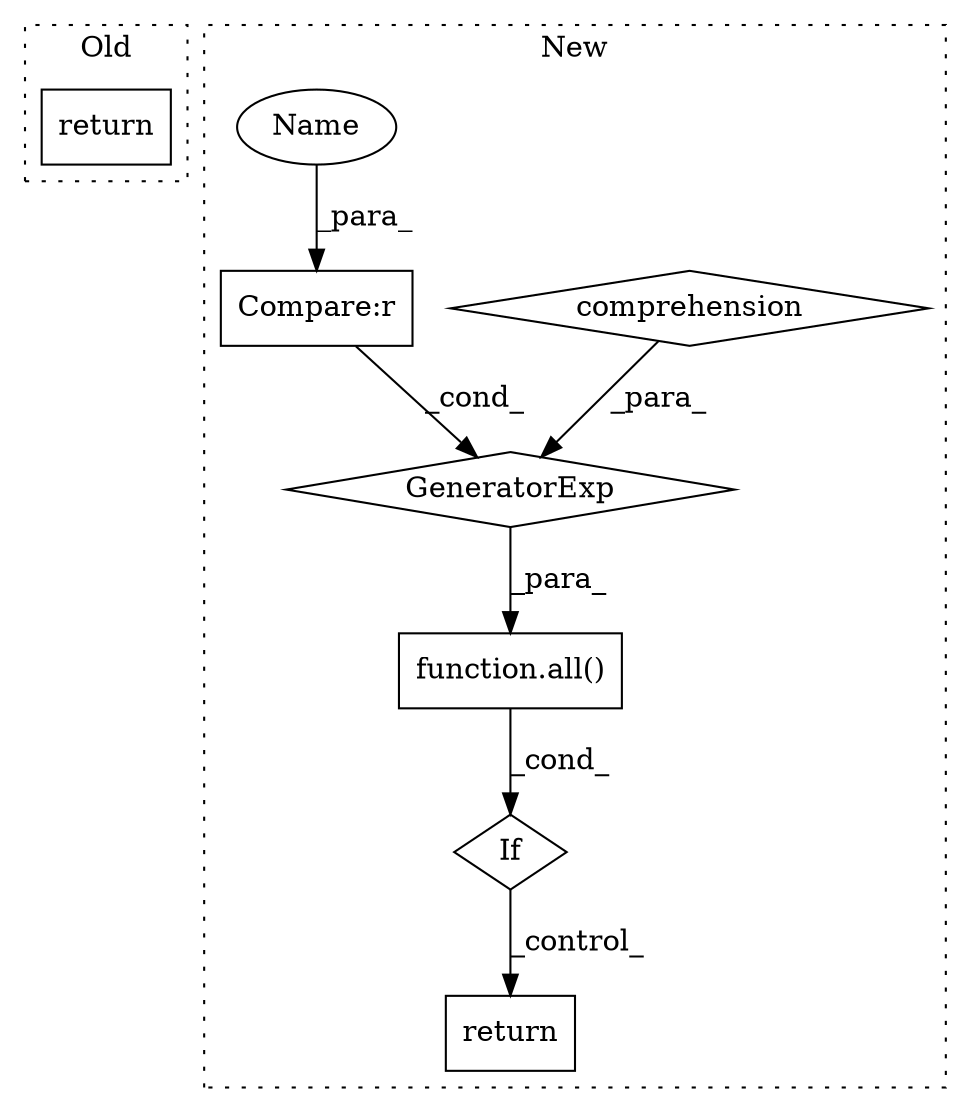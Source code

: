 digraph G {
subgraph cluster0 {
1 [label="return" a="93" s="1777" l="7" shape="box"];
label = "Old";
style="dotted";
}
subgraph cluster1 {
2 [label="function.all()" a="75" s="1941,1949" l="4,155" shape="box"];
3 [label="comprehension" a="45" s="2025" l="3" shape="diamond"];
4 [label="GeneratorExp" a="55" s="1945" l="4" shape="diamond"];
5 [label="Compare:r" a="40" s="1945" l="64" shape="box"];
6 [label="If" a="96" s="1938" l="3" shape="diamond"];
7 [label="return" a="93" s="2160" l="7" shape="box"];
8 [label="Name" a="87" s="1945" l="4" shape="ellipse"];
label = "New";
style="dotted";
}
2 -> 6 [label="_cond_"];
3 -> 4 [label="_para_"];
4 -> 2 [label="_para_"];
5 -> 4 [label="_cond_"];
6 -> 7 [label="_control_"];
8 -> 5 [label="_para_"];
}